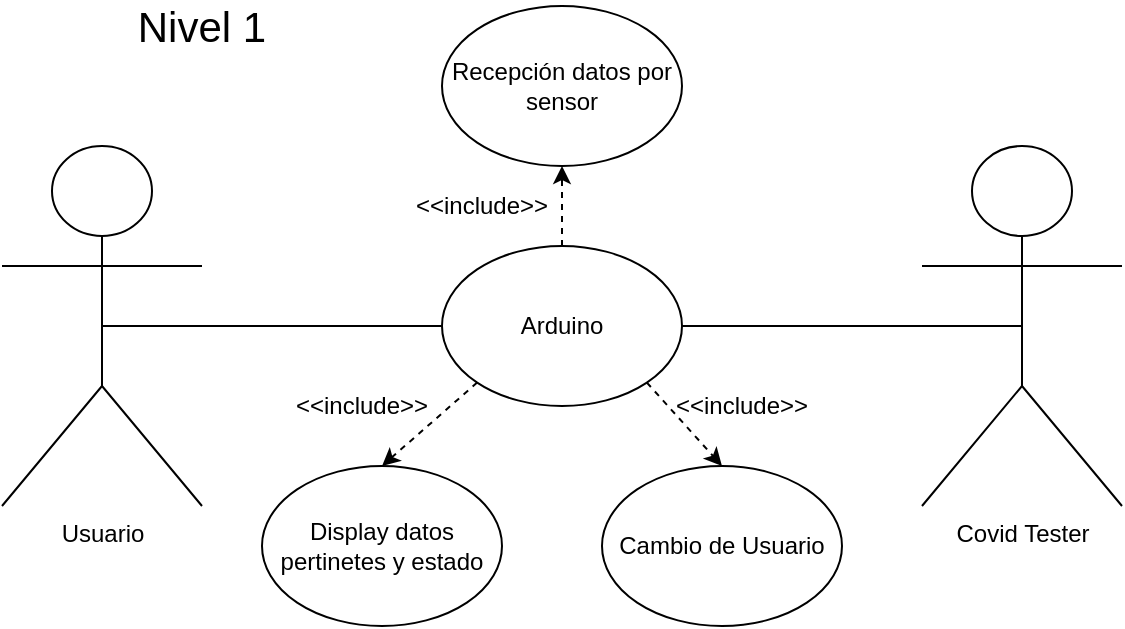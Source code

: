 <mxfile version="13.10.4" type="github">
  <diagram id="qmwf-evLHJHL_eaq1TcZ" name="Page-1">
    <mxGraphModel dx="2526" dy="2829" grid="1" gridSize="10" guides="1" tooltips="1" connect="1" arrows="1" fold="1" page="1" pageScale="1" pageWidth="827" pageHeight="1169" math="0" shadow="0">
      <root>
        <mxCell id="0" />
        <mxCell id="1" parent="0" />
        <mxCell id="v5R_K2fZtODUzK-9vfK2-1" style="edgeStyle=orthogonalEdgeStyle;rounded=0;orthogonalLoop=1;jettySize=auto;html=1;exitX=0.5;exitY=0.5;exitDx=0;exitDy=0;exitPerimeter=0;entryX=0;entryY=0.5;entryDx=0;entryDy=0;endArrow=none;endFill=0;" edge="1" parent="1" source="v5R_K2fZtODUzK-9vfK2-2" target="v5R_K2fZtODUzK-9vfK2-8">
          <mxGeometry relative="1" as="geometry" />
        </mxCell>
        <mxCell id="v5R_K2fZtODUzK-9vfK2-2" value="Usuario" style="shape=umlActor;verticalLabelPosition=bottom;verticalAlign=top;html=1;outlineConnect=0;" vertex="1" parent="1">
          <mxGeometry x="-860" y="-1450" width="100" height="180" as="geometry" />
        </mxCell>
        <mxCell id="v5R_K2fZtODUzK-9vfK2-3" style="edgeStyle=orthogonalEdgeStyle;rounded=0;orthogonalLoop=1;jettySize=auto;html=1;exitX=0.5;exitY=0.5;exitDx=0;exitDy=0;exitPerimeter=0;entryX=1;entryY=0.5;entryDx=0;entryDy=0;endArrow=none;endFill=0;" edge="1" parent="1" source="v5R_K2fZtODUzK-9vfK2-4" target="v5R_K2fZtODUzK-9vfK2-8">
          <mxGeometry relative="1" as="geometry" />
        </mxCell>
        <mxCell id="v5R_K2fZtODUzK-9vfK2-4" value="Covid Tester" style="shape=umlActor;verticalLabelPosition=bottom;verticalAlign=top;html=1;outlineConnect=0;" vertex="1" parent="1">
          <mxGeometry x="-400" y="-1450" width="100" height="180" as="geometry" />
        </mxCell>
        <mxCell id="v5R_K2fZtODUzK-9vfK2-5" style="edgeStyle=orthogonalEdgeStyle;rounded=0;orthogonalLoop=1;jettySize=auto;html=1;exitX=0.5;exitY=0;exitDx=0;exitDy=0;entryX=0.5;entryY=1;entryDx=0;entryDy=0;endArrow=classic;endFill=1;dashed=1;" edge="1" parent="1" source="v5R_K2fZtODUzK-9vfK2-8" target="v5R_K2fZtODUzK-9vfK2-11">
          <mxGeometry relative="1" as="geometry" />
        </mxCell>
        <mxCell id="v5R_K2fZtODUzK-9vfK2-6" style="rounded=0;orthogonalLoop=1;jettySize=auto;html=1;exitX=0;exitY=1;exitDx=0;exitDy=0;entryX=0.5;entryY=0;entryDx=0;entryDy=0;endArrow=classic;endFill=1;dashed=1;" edge="1" parent="1" source="v5R_K2fZtODUzK-9vfK2-8" target="v5R_K2fZtODUzK-9vfK2-9">
          <mxGeometry relative="1" as="geometry" />
        </mxCell>
        <mxCell id="v5R_K2fZtODUzK-9vfK2-7" style="rounded=0;orthogonalLoop=1;jettySize=auto;html=1;exitX=1;exitY=1;exitDx=0;exitDy=0;entryX=0.5;entryY=0;entryDx=0;entryDy=0;endArrow=classic;endFill=1;dashed=1;" edge="1" parent="1" source="v5R_K2fZtODUzK-9vfK2-8" target="v5R_K2fZtODUzK-9vfK2-10">
          <mxGeometry relative="1" as="geometry" />
        </mxCell>
        <mxCell id="v5R_K2fZtODUzK-9vfK2-8" value="Arduino" style="ellipse;whiteSpace=wrap;html=1;" vertex="1" parent="1">
          <mxGeometry x="-640" y="-1400" width="120" height="80" as="geometry" />
        </mxCell>
        <mxCell id="v5R_K2fZtODUzK-9vfK2-9" value="Display datos pertinetes y estado" style="ellipse;whiteSpace=wrap;html=1;" vertex="1" parent="1">
          <mxGeometry x="-730" y="-1290" width="120" height="80" as="geometry" />
        </mxCell>
        <mxCell id="v5R_K2fZtODUzK-9vfK2-10" value="Cambio de Usuario" style="ellipse;whiteSpace=wrap;html=1;" vertex="1" parent="1">
          <mxGeometry x="-560" y="-1290" width="120" height="80" as="geometry" />
        </mxCell>
        <mxCell id="v5R_K2fZtODUzK-9vfK2-11" value="Recepción datos por sensor" style="ellipse;whiteSpace=wrap;html=1;" vertex="1" parent="1">
          <mxGeometry x="-640" y="-1520" width="120" height="80" as="geometry" />
        </mxCell>
        <mxCell id="v5R_K2fZtODUzK-9vfK2-12" value="&amp;lt;&amp;lt;include&amp;gt;&amp;gt;" style="text;html=1;strokeColor=none;fillColor=none;align=center;verticalAlign=middle;whiteSpace=wrap;rounded=0;dashed=1;" vertex="1" parent="1">
          <mxGeometry x="-640" y="-1430" width="40" height="20" as="geometry" />
        </mxCell>
        <mxCell id="v5R_K2fZtODUzK-9vfK2-13" value="&amp;lt;&amp;lt;include&amp;gt;&amp;gt;" style="text;html=1;strokeColor=none;fillColor=none;align=center;verticalAlign=middle;whiteSpace=wrap;rounded=0;dashed=1;" vertex="1" parent="1">
          <mxGeometry x="-700" y="-1330" width="40" height="20" as="geometry" />
        </mxCell>
        <mxCell id="v5R_K2fZtODUzK-9vfK2-14" value="&amp;lt;&amp;lt;include&amp;gt;&amp;gt;" style="text;html=1;strokeColor=none;fillColor=none;align=center;verticalAlign=middle;whiteSpace=wrap;rounded=0;dashed=1;" vertex="1" parent="1">
          <mxGeometry x="-510" y="-1330" width="40" height="20" as="geometry" />
        </mxCell>
        <mxCell id="v5R_K2fZtODUzK-9vfK2-15" value="&lt;font style=&quot;font-size: 21px&quot;&gt;Nivel 1&lt;br&gt;&lt;/font&gt;" style="text;html=1;strokeColor=none;fillColor=none;align=center;verticalAlign=middle;whiteSpace=wrap;rounded=0;" vertex="1" parent="1">
          <mxGeometry x="-810" y="-1520" width="100" height="20" as="geometry" />
        </mxCell>
      </root>
    </mxGraphModel>
  </diagram>
</mxfile>
